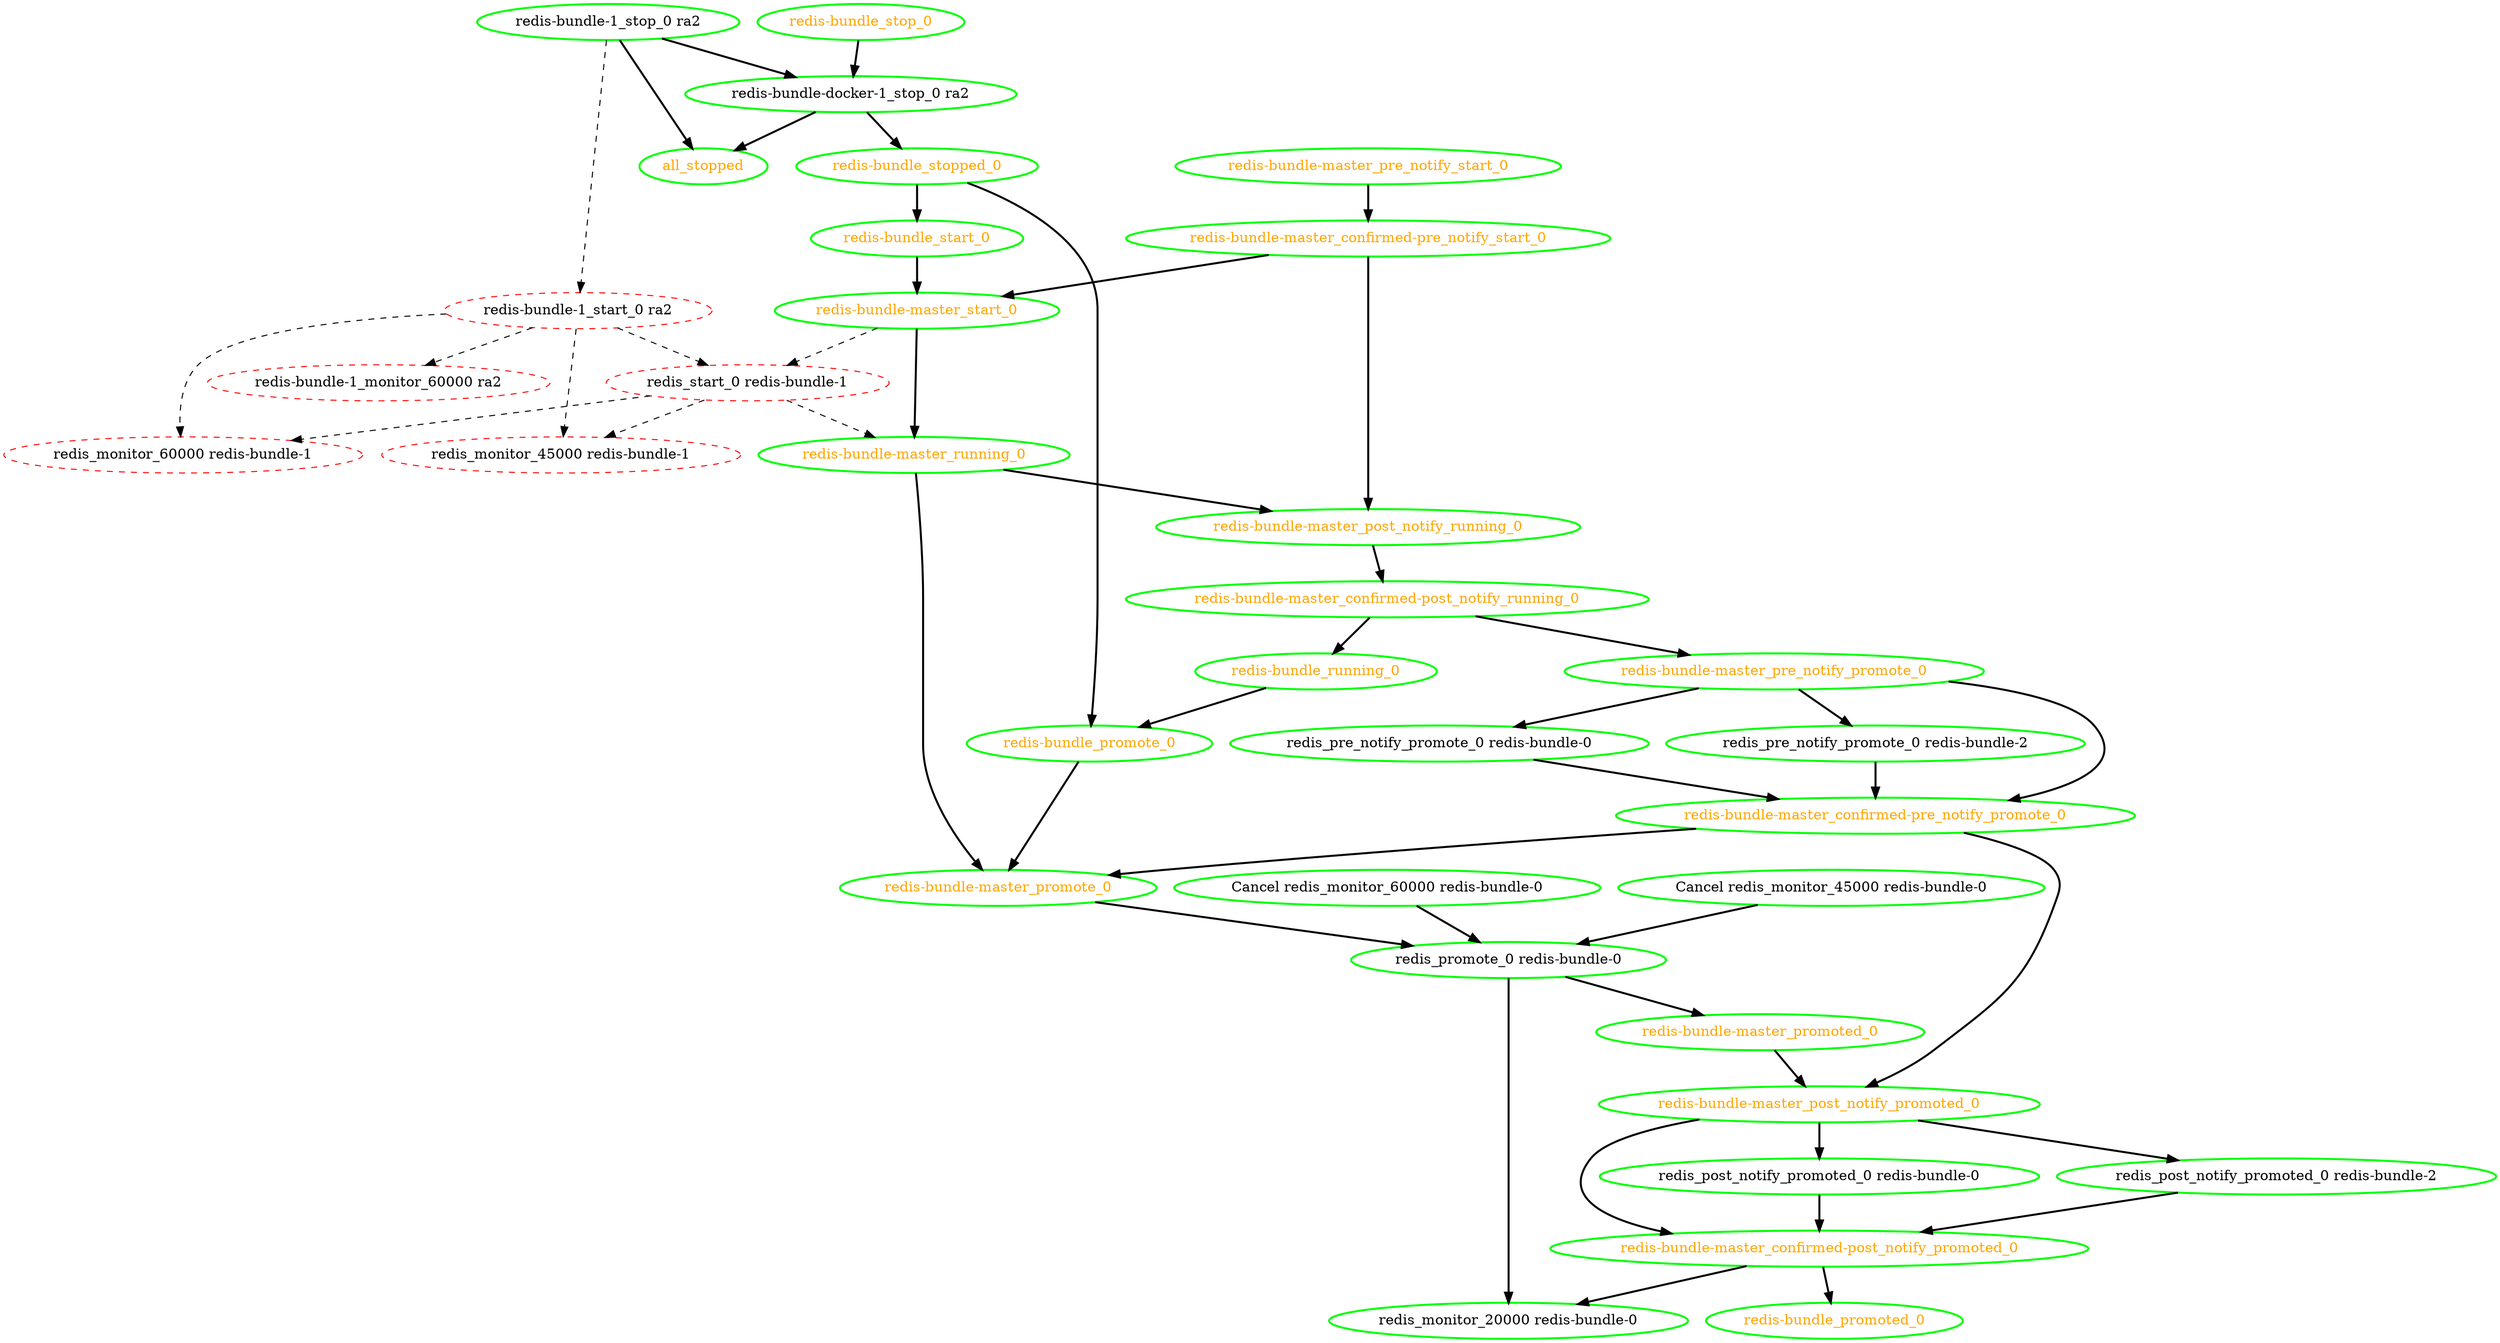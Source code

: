 digraph "g" {
"Cancel redis_monitor_45000 redis-bundle-0" -> "redis_promote_0 redis-bundle-0" [ style = bold]
"Cancel redis_monitor_45000 redis-bundle-0" [ style=bold color="green" fontcolor="black"]
"Cancel redis_monitor_60000 redis-bundle-0" -> "redis_promote_0 redis-bundle-0" [ style = bold]
"Cancel redis_monitor_60000 redis-bundle-0" [ style=bold color="green" fontcolor="black"]
"all_stopped" [ style=bold color="green" fontcolor="orange"]
"redis-bundle-1_monitor_60000 ra2" [ style=dashed color="red" fontcolor="black"]
"redis-bundle-1_start_0 ra2" -> "redis-bundle-1_monitor_60000 ra2" [ style = dashed]
"redis-bundle-1_start_0 ra2" -> "redis_monitor_45000 redis-bundle-1" [ style = dashed]
"redis-bundle-1_start_0 ra2" -> "redis_monitor_60000 redis-bundle-1" [ style = dashed]
"redis-bundle-1_start_0 ra2" -> "redis_start_0 redis-bundle-1" [ style = dashed]
"redis-bundle-1_start_0 ra2" [ style=dashed color="red" fontcolor="black"]
"redis-bundle-1_stop_0 ra2" -> "all_stopped" [ style = bold]
"redis-bundle-1_stop_0 ra2" -> "redis-bundle-1_start_0 ra2" [ style = dashed]
"redis-bundle-1_stop_0 ra2" -> "redis-bundle-docker-1_stop_0 ra2" [ style = bold]
"redis-bundle-1_stop_0 ra2" [ style=bold color="green" fontcolor="black"]
"redis-bundle-docker-1_stop_0 ra2" -> "all_stopped" [ style = bold]
"redis-bundle-docker-1_stop_0 ra2" -> "redis-bundle_stopped_0" [ style = bold]
"redis-bundle-docker-1_stop_0 ra2" [ style=bold color="green" fontcolor="black"]
"redis-bundle-master_confirmed-post_notify_promoted_0" -> "redis-bundle_promoted_0" [ style = bold]
"redis-bundle-master_confirmed-post_notify_promoted_0" -> "redis_monitor_20000 redis-bundle-0" [ style = bold]
"redis-bundle-master_confirmed-post_notify_promoted_0" [ style=bold color="green" fontcolor="orange"]
"redis-bundle-master_confirmed-post_notify_running_0" -> "redis-bundle-master_pre_notify_promote_0" [ style = bold]
"redis-bundle-master_confirmed-post_notify_running_0" -> "redis-bundle_running_0" [ style = bold]
"redis-bundle-master_confirmed-post_notify_running_0" [ style=bold color="green" fontcolor="orange"]
"redis-bundle-master_confirmed-pre_notify_promote_0" -> "redis-bundle-master_post_notify_promoted_0" [ style = bold]
"redis-bundle-master_confirmed-pre_notify_promote_0" -> "redis-bundle-master_promote_0" [ style = bold]
"redis-bundle-master_confirmed-pre_notify_promote_0" [ style=bold color="green" fontcolor="orange"]
"redis-bundle-master_confirmed-pre_notify_start_0" -> "redis-bundle-master_post_notify_running_0" [ style = bold]
"redis-bundle-master_confirmed-pre_notify_start_0" -> "redis-bundle-master_start_0" [ style = bold]
"redis-bundle-master_confirmed-pre_notify_start_0" [ style=bold color="green" fontcolor="orange"]
"redis-bundle-master_post_notify_promoted_0" -> "redis-bundle-master_confirmed-post_notify_promoted_0" [ style = bold]
"redis-bundle-master_post_notify_promoted_0" -> "redis_post_notify_promoted_0 redis-bundle-0" [ style = bold]
"redis-bundle-master_post_notify_promoted_0" -> "redis_post_notify_promoted_0 redis-bundle-2" [ style = bold]
"redis-bundle-master_post_notify_promoted_0" [ style=bold color="green" fontcolor="orange"]
"redis-bundle-master_post_notify_running_0" -> "redis-bundle-master_confirmed-post_notify_running_0" [ style = bold]
"redis-bundle-master_post_notify_running_0" [ style=bold color="green" fontcolor="orange"]
"redis-bundle-master_pre_notify_promote_0" -> "redis-bundle-master_confirmed-pre_notify_promote_0" [ style = bold]
"redis-bundle-master_pre_notify_promote_0" -> "redis_pre_notify_promote_0 redis-bundle-0" [ style = bold]
"redis-bundle-master_pre_notify_promote_0" -> "redis_pre_notify_promote_0 redis-bundle-2" [ style = bold]
"redis-bundle-master_pre_notify_promote_0" [ style=bold color="green" fontcolor="orange"]
"redis-bundle-master_pre_notify_start_0" -> "redis-bundle-master_confirmed-pre_notify_start_0" [ style = bold]
"redis-bundle-master_pre_notify_start_0" [ style=bold color="green" fontcolor="orange"]
"redis-bundle-master_promote_0" -> "redis_promote_0 redis-bundle-0" [ style = bold]
"redis-bundle-master_promote_0" [ style=bold color="green" fontcolor="orange"]
"redis-bundle-master_promoted_0" -> "redis-bundle-master_post_notify_promoted_0" [ style = bold]
"redis-bundle-master_promoted_0" [ style=bold color="green" fontcolor="orange"]
"redis-bundle-master_running_0" -> "redis-bundle-master_post_notify_running_0" [ style = bold]
"redis-bundle-master_running_0" -> "redis-bundle-master_promote_0" [ style = bold]
"redis-bundle-master_running_0" [ style=bold color="green" fontcolor="orange"]
"redis-bundle-master_start_0" -> "redis-bundle-master_running_0" [ style = bold]
"redis-bundle-master_start_0" -> "redis_start_0 redis-bundle-1" [ style = dashed]
"redis-bundle-master_start_0" [ style=bold color="green" fontcolor="orange"]
"redis-bundle_promote_0" -> "redis-bundle-master_promote_0" [ style = bold]
"redis-bundle_promote_0" [ style=bold color="green" fontcolor="orange"]
"redis-bundle_promoted_0" [ style=bold color="green" fontcolor="orange"]
"redis-bundle_running_0" -> "redis-bundle_promote_0" [ style = bold]
"redis-bundle_running_0" [ style=bold color="green" fontcolor="orange"]
"redis-bundle_start_0" -> "redis-bundle-master_start_0" [ style = bold]
"redis-bundle_start_0" [ style=bold color="green" fontcolor="orange"]
"redis-bundle_stop_0" -> "redis-bundle-docker-1_stop_0 ra2" [ style = bold]
"redis-bundle_stop_0" [ style=bold color="green" fontcolor="orange"]
"redis-bundle_stopped_0" -> "redis-bundle_promote_0" [ style = bold]
"redis-bundle_stopped_0" -> "redis-bundle_start_0" [ style = bold]
"redis-bundle_stopped_0" [ style=bold color="green" fontcolor="orange"]
"redis_monitor_20000 redis-bundle-0" [ style=bold color="green" fontcolor="black"]
"redis_monitor_45000 redis-bundle-1" [ style=dashed color="red" fontcolor="black"]
"redis_monitor_60000 redis-bundle-1" [ style=dashed color="red" fontcolor="black"]
"redis_post_notify_promoted_0 redis-bundle-0" -> "redis-bundle-master_confirmed-post_notify_promoted_0" [ style = bold]
"redis_post_notify_promoted_0 redis-bundle-0" [ style=bold color="green" fontcolor="black"]
"redis_post_notify_promoted_0 redis-bundle-2" -> "redis-bundle-master_confirmed-post_notify_promoted_0" [ style = bold]
"redis_post_notify_promoted_0 redis-bundle-2" [ style=bold color="green" fontcolor="black"]
"redis_pre_notify_promote_0 redis-bundle-0" -> "redis-bundle-master_confirmed-pre_notify_promote_0" [ style = bold]
"redis_pre_notify_promote_0 redis-bundle-0" [ style=bold color="green" fontcolor="black"]
"redis_pre_notify_promote_0 redis-bundle-2" -> "redis-bundle-master_confirmed-pre_notify_promote_0" [ style = bold]
"redis_pre_notify_promote_0 redis-bundle-2" [ style=bold color="green" fontcolor="black"]
"redis_promote_0 redis-bundle-0" -> "redis-bundle-master_promoted_0" [ style = bold]
"redis_promote_0 redis-bundle-0" -> "redis_monitor_20000 redis-bundle-0" [ style = bold]
"redis_promote_0 redis-bundle-0" [ style=bold color="green" fontcolor="black"]
"redis_start_0 redis-bundle-1" -> "redis-bundle-master_running_0" [ style = dashed]
"redis_start_0 redis-bundle-1" -> "redis_monitor_45000 redis-bundle-1" [ style = dashed]
"redis_start_0 redis-bundle-1" -> "redis_monitor_60000 redis-bundle-1" [ style = dashed]
"redis_start_0 redis-bundle-1" [ style=dashed color="red" fontcolor="black"]
}
